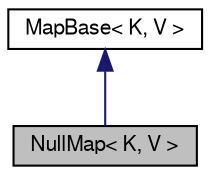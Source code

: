 digraph "NullMap&lt; K, V &gt;"
{
 // LATEX_PDF_SIZE
  edge [fontname="FreeSans",fontsize="10",labelfontname="FreeSans",labelfontsize="10"];
  node [fontname="FreeSans",fontsize="10",shape=record];
  Node0 [label="NullMap\< K, V \>",height=0.2,width=0.4,color="black", fillcolor="grey75", style="filled", fontcolor="black",tooltip="Null map. (a.k.a. DoNothingMap)"];
  Node1 -> Node0 [dir="back",color="midnightblue",fontsize="10",style="solid",fontname="FreeSans"];
  Node1 [label="MapBase\< K, V \>",height=0.2,width=0.4,color="black", fillcolor="white", style="filled",URL="$a03161.html",tooltip="Base class of maps."];
}
